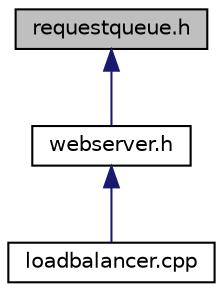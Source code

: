 digraph "requestqueue.h"
{
 // LATEX_PDF_SIZE
  edge [fontname="Helvetica",fontsize="10",labelfontname="Helvetica",labelfontsize="10"];
  node [fontname="Helvetica",fontsize="10",shape=record];
  Node1 [label="requestqueue.h",height=0.2,width=0.4,color="black", fillcolor="grey75", style="filled", fontcolor="black",tooltip="This file contains the class for the request queue. And the struct for Request objects and its attrib..."];
  Node1 -> Node2 [dir="back",color="midnightblue",fontsize="10",style="solid",fontname="Helvetica"];
  Node2 [label="webserver.h",height=0.2,width=0.4,color="black", fillcolor="white", style="filled",URL="$webserver_8h_source.html",tooltip=" "];
  Node2 -> Node3 [dir="back",color="midnightblue",fontsize="10",style="solid",fontname="Helvetica"];
  Node3 [label="loadbalancer.cpp",height=0.2,width=0.4,color="black", fillcolor="white", style="filled",URL="$loadbalancer_8cpp.html",tooltip="This file contains the class for the loadbalancer object. Meant to simulate a loadbalancer handling a..."];
}
